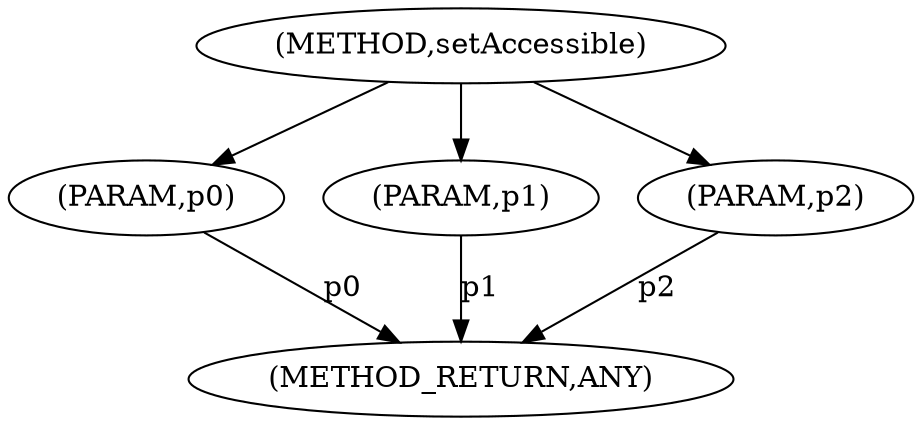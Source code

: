 digraph "setAccessible" {  
"664" [label = <(METHOD,setAccessible)> ]
"669" [label = <(METHOD_RETURN,ANY)> ]
"665" [label = <(PARAM,p0)> ]
"666" [label = <(PARAM,p1)> ]
"667" [label = <(PARAM,p2)> ]
  "665" -> "669"  [ label = "p0"] 
  "666" -> "669"  [ label = "p1"] 
  "667" -> "669"  [ label = "p2"] 
  "664" -> "665" 
  "664" -> "666" 
  "664" -> "667" 
}
